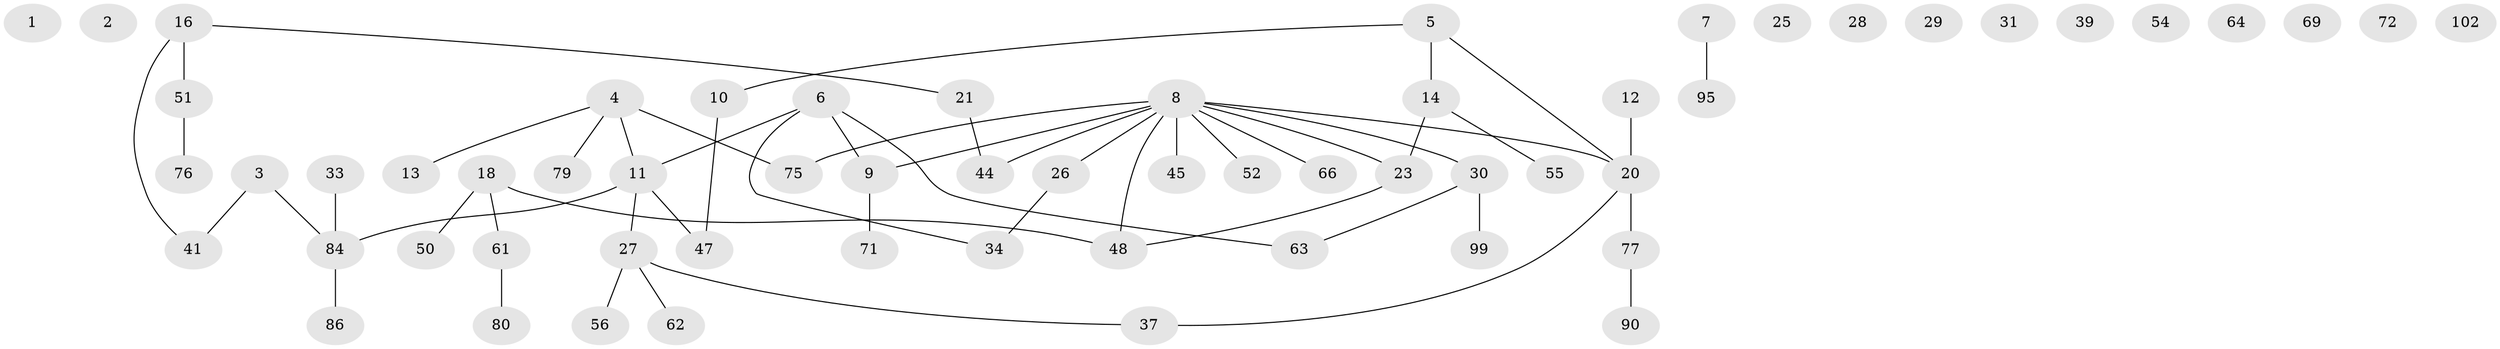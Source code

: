 // original degree distribution, {0: 0.09433962264150944, 3: 0.1320754716981132, 2: 0.3867924528301887, 1: 0.2830188679245283, 7: 0.009433962264150943, 5: 0.02830188679245283, 4: 0.05660377358490566, 8: 0.009433962264150943}
// Generated by graph-tools (version 1.1) at 2025/12/03/09/25 04:12:59]
// undirected, 60 vertices, 54 edges
graph export_dot {
graph [start="1"]
  node [color=gray90,style=filled];
  1;
  2;
  3 [super="+43+57+60"];
  4 [super="+78+106"];
  5 [super="+36+85"];
  6 [super="+24+82"];
  7 [super="+100"];
  8 [super="+15+67"];
  9 [super="+89"];
  10 [super="+17"];
  11 [super="+42+59"];
  12 [super="+49"];
  13 [super="+22"];
  14 [super="+83"];
  16 [super="+19+104"];
  18 [super="+35+68"];
  20 [super="+53+81"];
  21 [super="+88"];
  23 [super="+73+101"];
  25;
  26 [super="+38"];
  27 [super="+32+96"];
  28 [super="+105"];
  29;
  30 [super="+70"];
  31 [super="+58"];
  33 [super="+40+103"];
  34;
  37;
  39;
  41;
  44 [super="+74"];
  45 [super="+46"];
  47;
  48 [super="+92"];
  50;
  51 [super="+91"];
  52;
  54;
  55;
  56 [super="+65"];
  61 [super="+97"];
  62;
  63 [super="+98"];
  64;
  66 [super="+87"];
  69;
  71;
  72;
  75;
  76;
  77 [super="+94"];
  79;
  80;
  84 [super="+93"];
  86;
  90;
  95;
  99;
  102;
  3 -- 41;
  3 -- 84 [weight=2];
  4 -- 75;
  4 -- 13;
  4 -- 79;
  4 -- 11;
  5 -- 10;
  5 -- 20;
  5 -- 14;
  6 -- 9;
  6 -- 34;
  6 -- 11;
  6 -- 63;
  7 -- 95;
  8 -- 48;
  8 -- 66;
  8 -- 52;
  8 -- 26;
  8 -- 44 [weight=2];
  8 -- 75;
  8 -- 20;
  8 -- 9;
  8 -- 23 [weight=2];
  8 -- 30;
  8 -- 45;
  9 -- 71;
  10 -- 47;
  11 -- 84 [weight=2];
  11 -- 47;
  11 -- 27;
  12 -- 20;
  14 -- 55;
  14 -- 23;
  16 -- 41;
  16 -- 21;
  16 -- 51;
  18 -- 48;
  18 -- 50;
  18 -- 61;
  20 -- 37;
  20 -- 77;
  21 -- 44;
  23 -- 48;
  26 -- 34;
  27 -- 56;
  27 -- 37;
  27 -- 62;
  30 -- 99;
  30 -- 63;
  33 -- 84;
  51 -- 76;
  61 -- 80;
  77 -- 90;
  84 -- 86;
}
